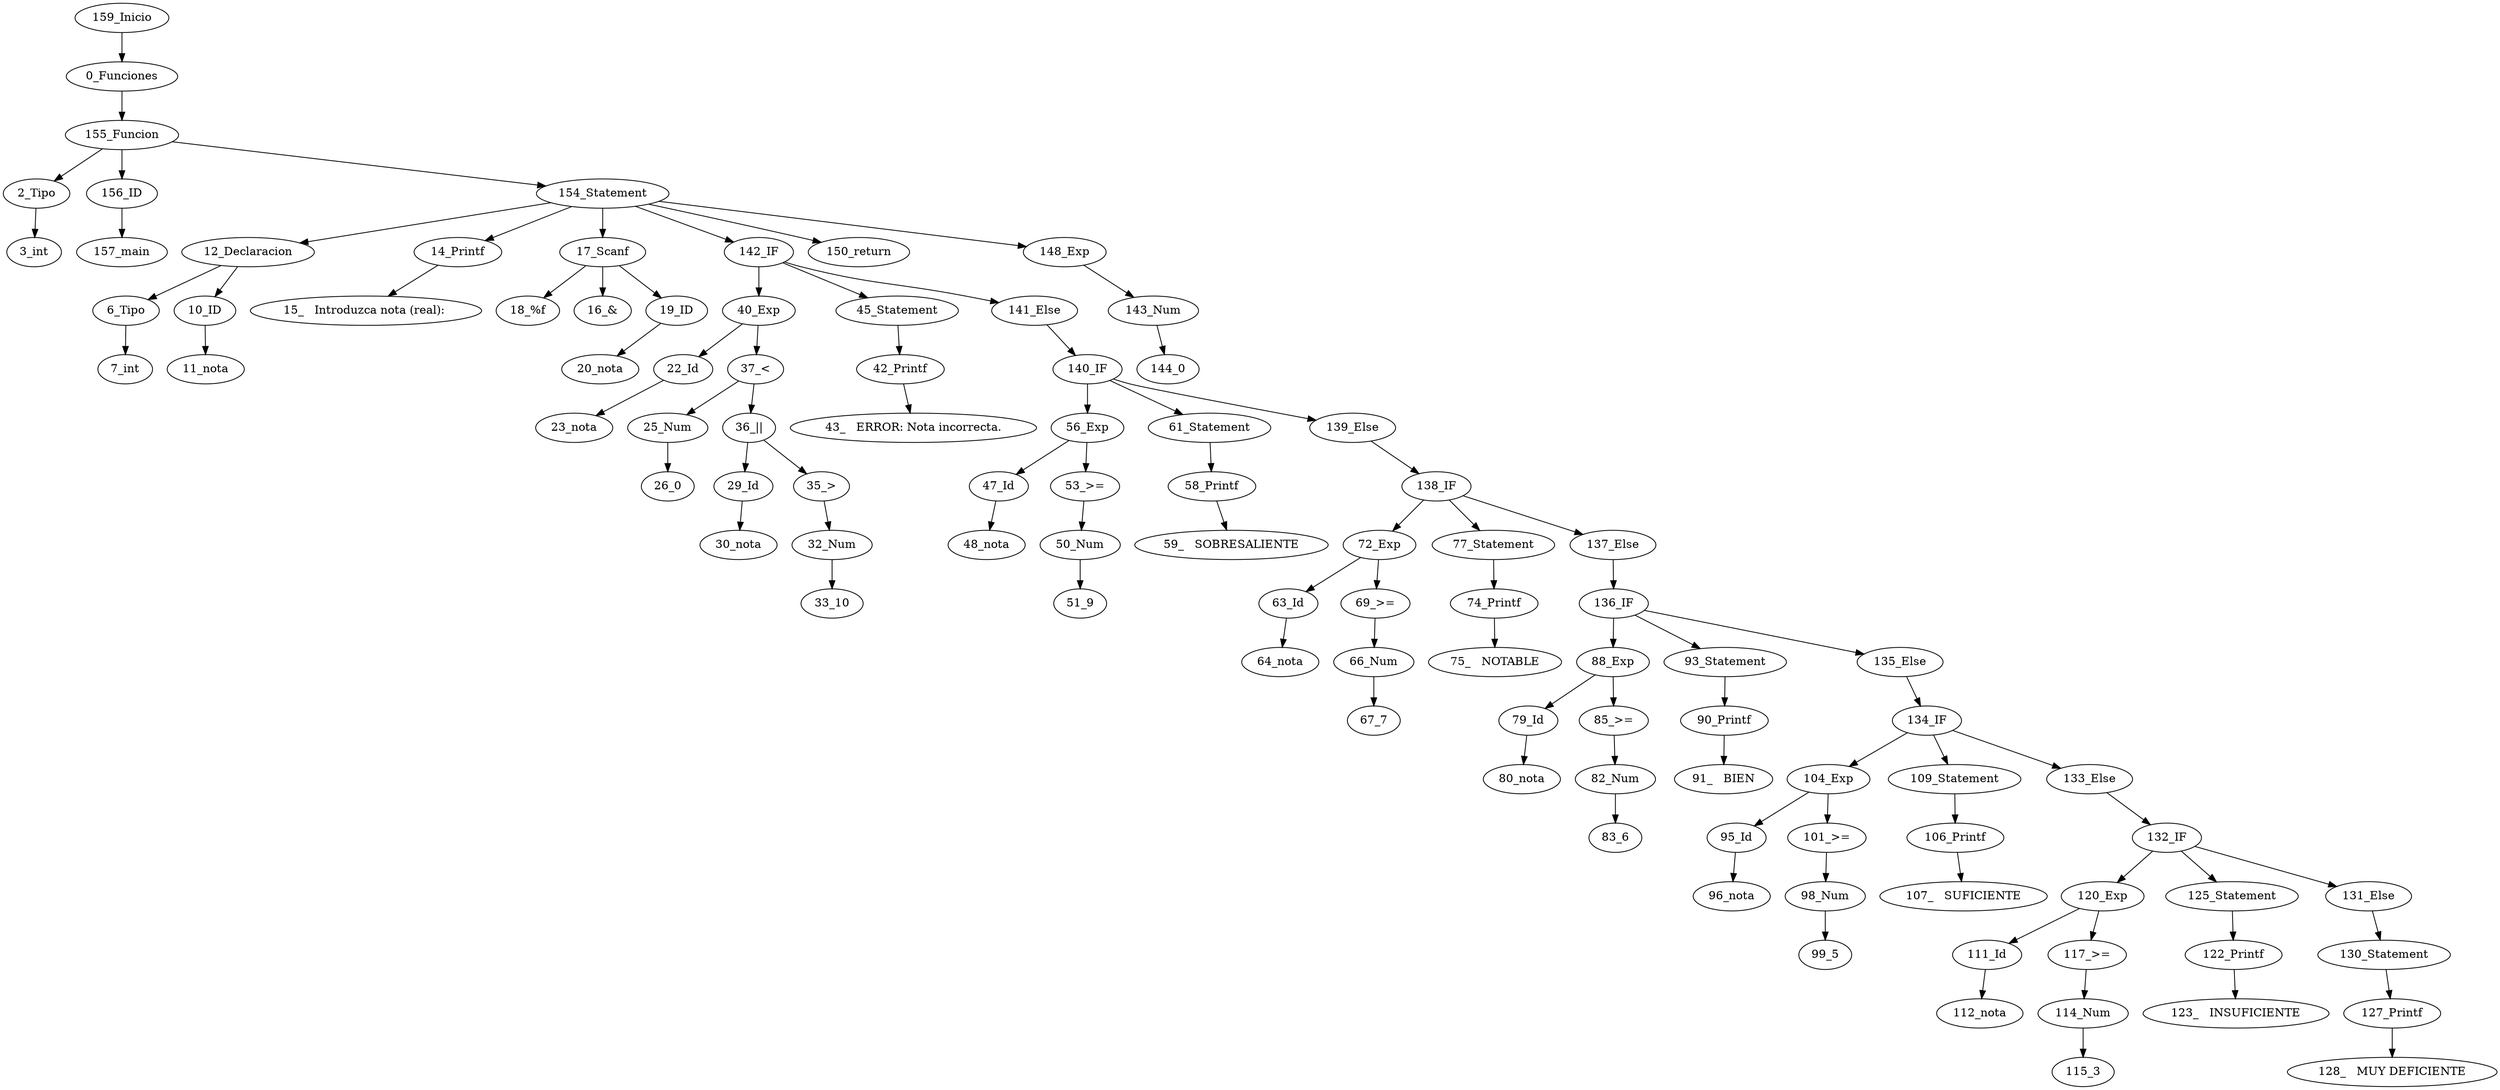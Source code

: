 digraph {
"159_Inicio" -> "0_Funciones";
"0_Funciones" -> "155_Funcion";
"155_Funcion" -> "2_Tipo";
"2_Tipo" -> "3_int";
"155_Funcion" -> "156_ID";
"156_ID" -> "157_main";
"155_Funcion" -> "154_Statement";
"154_Statement" -> "12_Declaracion";
"12_Declaracion" -> "6_Tipo";
"6_Tipo" -> "7_int";
"12_Declaracion" -> "10_ID";
"10_ID" -> "11_nota";
"154_Statement" -> "14_Printf";
"14_Printf" -> "15_   Introduzca nota (real): ";
"154_Statement" -> "17_Scanf";
"17_Scanf" -> "18_%f";
"17_Scanf" -> "16_&";
"17_Scanf" -> "19_ID";
"19_ID" -> "20_nota";
"154_Statement" -> "142_IF";
"142_IF" -> "40_Exp";
"40_Exp" -> "22_Id";
"22_Id" -> "23_nota";
"40_Exp" -> "37_<";
"37_<" -> "25_Num";
"25_Num" -> "26_0";
"37_<" -> "36_||";
"36_||" -> "29_Id";
"29_Id" -> "30_nota";
"36_||" -> "35_>";
"35_>" -> "32_Num";
"32_Num" -> "33_10";
"142_IF" -> "45_Statement";
"45_Statement" -> "42_Printf";
"42_Printf" -> "43_   ERROR: Nota incorrecta.";
"142_IF" -> "141_Else";
"141_Else" -> "140_IF";
"140_IF" -> "56_Exp";
"56_Exp" -> "47_Id";
"47_Id" -> "48_nota";
"56_Exp" -> "53_>=";
"53_>=" -> "50_Num";
"50_Num" -> "51_9";
"140_IF" -> "61_Statement";
"61_Statement" -> "58_Printf";
"58_Printf" -> "59_   SOBRESALIENTE";
"140_IF" -> "139_Else";
"139_Else" -> "138_IF";
"138_IF" -> "72_Exp";
"72_Exp" -> "63_Id";
"63_Id" -> "64_nota";
"72_Exp" -> "69_>=";
"69_>=" -> "66_Num";
"66_Num" -> "67_7";
"138_IF" -> "77_Statement";
"77_Statement" -> "74_Printf";
"74_Printf" -> "75_   NOTABLE";
"138_IF" -> "137_Else";
"137_Else" -> "136_IF";
"136_IF" -> "88_Exp";
"88_Exp" -> "79_Id";
"79_Id" -> "80_nota";
"88_Exp" -> "85_>=";
"85_>=" -> "82_Num";
"82_Num" -> "83_6";
"136_IF" -> "93_Statement";
"93_Statement" -> "90_Printf";
"90_Printf" -> "91_   BIEN";
"136_IF" -> "135_Else";
"135_Else" -> "134_IF";
"134_IF" -> "104_Exp";
"104_Exp" -> "95_Id";
"95_Id" -> "96_nota";
"104_Exp" -> "101_>=";
"101_>=" -> "98_Num";
"98_Num" -> "99_5";
"134_IF" -> "109_Statement";
"109_Statement" -> "106_Printf";
"106_Printf" -> "107_   SUFICIENTE";
"134_IF" -> "133_Else";
"133_Else" -> "132_IF";
"132_IF" -> "120_Exp";
"120_Exp" -> "111_Id";
"111_Id" -> "112_nota";
"120_Exp" -> "117_>=";
"117_>=" -> "114_Num";
"114_Num" -> "115_3";
"132_IF" -> "125_Statement";
"125_Statement" -> "122_Printf";
"122_Printf" -> "123_   INSUFICIENTE";
"132_IF" -> "131_Else";
"131_Else" -> "130_Statement";
"130_Statement" -> "127_Printf";
"127_Printf" -> "128_   MUY DEFICIENTE";
"154_Statement" -> "150_return";
"154_Statement" -> "148_Exp";
"148_Exp" -> "143_Num";
"143_Num" -> "144_0";
}
